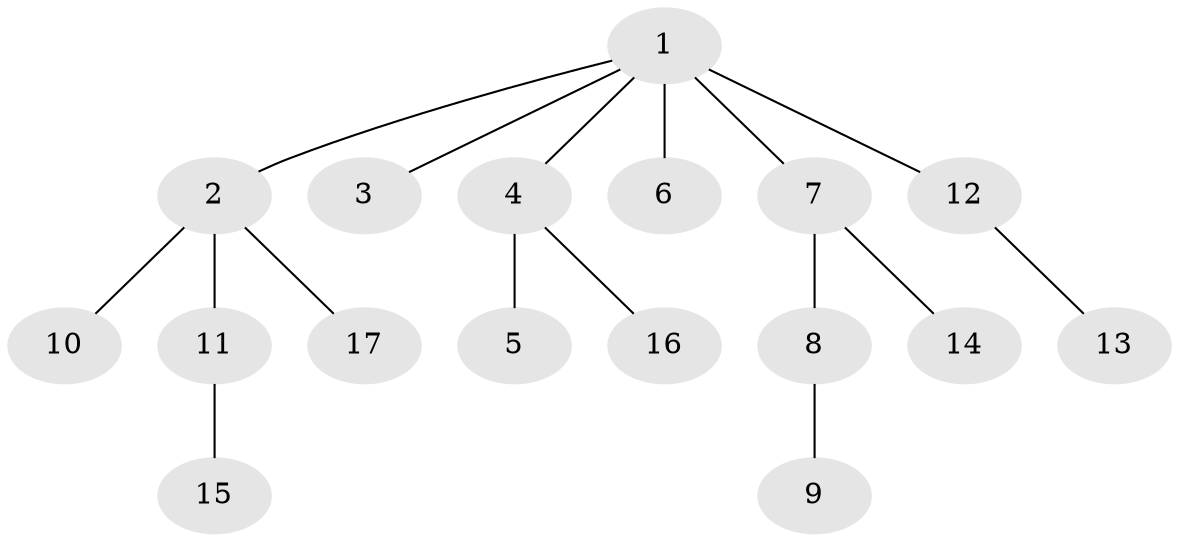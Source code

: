 // original degree distribution, {6: 0.03571428571428571, 2: 0.2857142857142857, 3: 0.125, 5: 0.03571428571428571, 4: 0.03571428571428571, 1: 0.48214285714285715}
// Generated by graph-tools (version 1.1) at 2025/51/03/04/25 22:51:26]
// undirected, 17 vertices, 16 edges
graph export_dot {
  node [color=gray90,style=filled];
  1;
  2;
  3;
  4;
  5;
  6;
  7;
  8;
  9;
  10;
  11;
  12;
  13;
  14;
  15;
  16;
  17;
  1 -- 2 [weight=1.0];
  1 -- 3 [weight=1.0];
  1 -- 4 [weight=1.0];
  1 -- 6 [weight=1.0];
  1 -- 7 [weight=1.0];
  1 -- 12 [weight=2.0];
  2 -- 10 [weight=1.0];
  2 -- 11 [weight=1.0];
  2 -- 17 [weight=1.0];
  4 -- 5 [weight=1.0];
  4 -- 16 [weight=1.0];
  7 -- 8 [weight=2.0];
  7 -- 14 [weight=1.0];
  8 -- 9 [weight=1.0];
  11 -- 15 [weight=1.0];
  12 -- 13 [weight=1.0];
}
